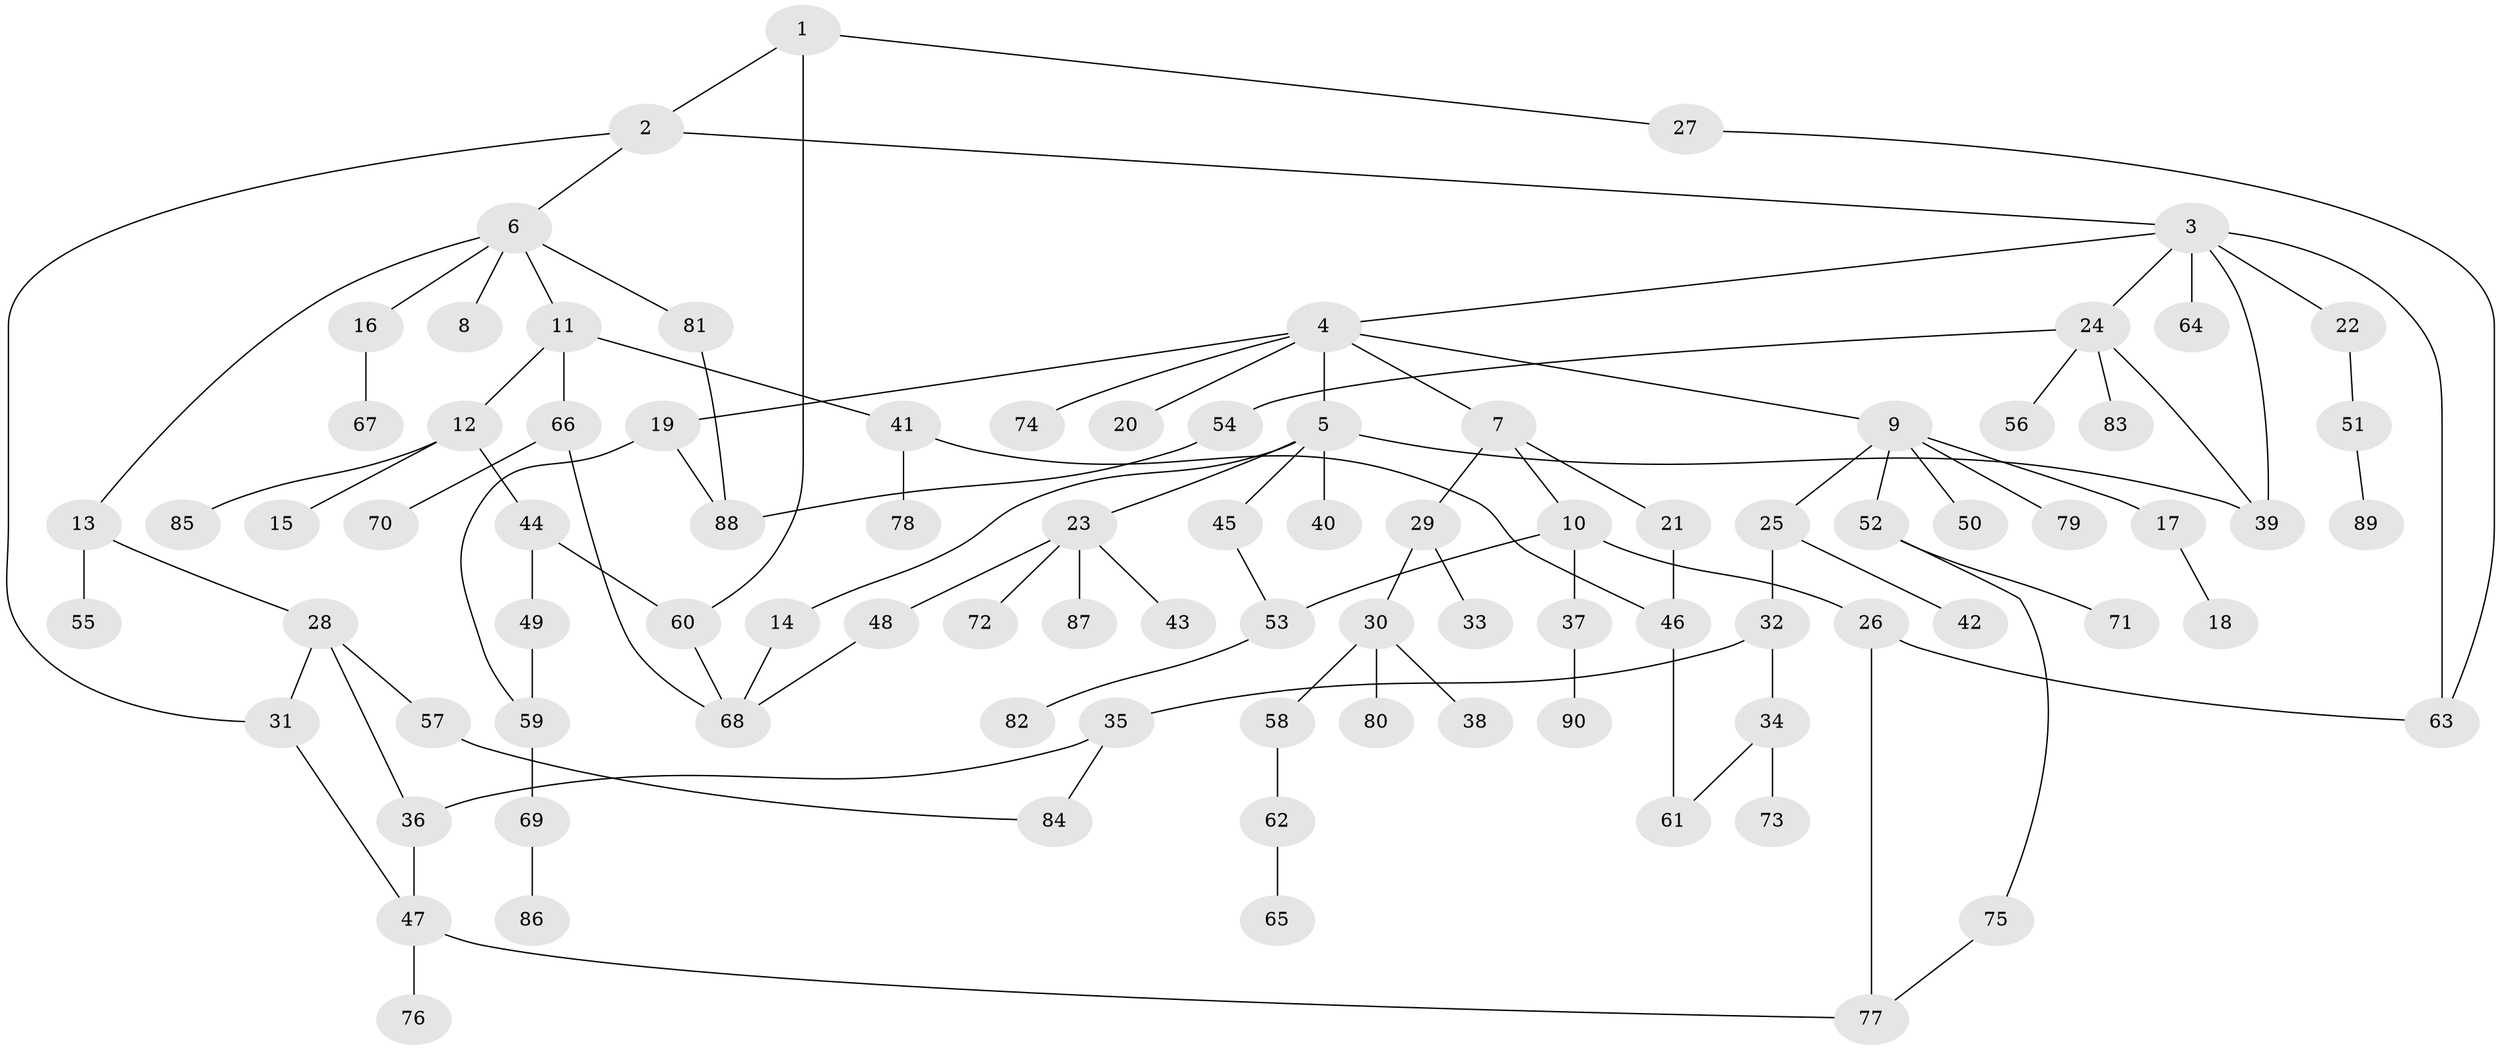 // Generated by graph-tools (version 1.1) at 2025/49/03/09/25 03:49:24]
// undirected, 90 vertices, 109 edges
graph export_dot {
graph [start="1"]
  node [color=gray90,style=filled];
  1;
  2;
  3;
  4;
  5;
  6;
  7;
  8;
  9;
  10;
  11;
  12;
  13;
  14;
  15;
  16;
  17;
  18;
  19;
  20;
  21;
  22;
  23;
  24;
  25;
  26;
  27;
  28;
  29;
  30;
  31;
  32;
  33;
  34;
  35;
  36;
  37;
  38;
  39;
  40;
  41;
  42;
  43;
  44;
  45;
  46;
  47;
  48;
  49;
  50;
  51;
  52;
  53;
  54;
  55;
  56;
  57;
  58;
  59;
  60;
  61;
  62;
  63;
  64;
  65;
  66;
  67;
  68;
  69;
  70;
  71;
  72;
  73;
  74;
  75;
  76;
  77;
  78;
  79;
  80;
  81;
  82;
  83;
  84;
  85;
  86;
  87;
  88;
  89;
  90;
  1 -- 2;
  1 -- 27;
  1 -- 60;
  2 -- 3;
  2 -- 6;
  2 -- 31;
  3 -- 4;
  3 -- 22;
  3 -- 24;
  3 -- 39;
  3 -- 64;
  3 -- 63;
  4 -- 5;
  4 -- 7;
  4 -- 9;
  4 -- 19;
  4 -- 20;
  4 -- 74;
  5 -- 14;
  5 -- 23;
  5 -- 40;
  5 -- 45;
  5 -- 39;
  6 -- 8;
  6 -- 11;
  6 -- 13;
  6 -- 16;
  6 -- 81;
  7 -- 10;
  7 -- 21;
  7 -- 29;
  9 -- 17;
  9 -- 25;
  9 -- 50;
  9 -- 52;
  9 -- 79;
  10 -- 26;
  10 -- 37;
  10 -- 53;
  11 -- 12;
  11 -- 41;
  11 -- 66;
  12 -- 15;
  12 -- 44;
  12 -- 85;
  13 -- 28;
  13 -- 55;
  14 -- 68;
  16 -- 67;
  17 -- 18;
  19 -- 59;
  19 -- 88;
  21 -- 46;
  22 -- 51;
  23 -- 43;
  23 -- 48;
  23 -- 72;
  23 -- 87;
  24 -- 54;
  24 -- 56;
  24 -- 83;
  24 -- 39;
  25 -- 32;
  25 -- 42;
  26 -- 77;
  26 -- 63;
  27 -- 63;
  28 -- 31;
  28 -- 36;
  28 -- 57;
  29 -- 30;
  29 -- 33;
  30 -- 38;
  30 -- 58;
  30 -- 80;
  31 -- 47;
  32 -- 34;
  32 -- 35;
  34 -- 73;
  34 -- 61;
  35 -- 84;
  35 -- 36;
  36 -- 47;
  37 -- 90;
  41 -- 46;
  41 -- 78;
  44 -- 49;
  44 -- 60;
  45 -- 53;
  46 -- 61;
  47 -- 76;
  47 -- 77;
  48 -- 68;
  49 -- 59;
  51 -- 89;
  52 -- 71;
  52 -- 75;
  53 -- 82;
  54 -- 88;
  57 -- 84;
  58 -- 62;
  59 -- 69;
  60 -- 68;
  62 -- 65;
  66 -- 70;
  66 -- 68;
  69 -- 86;
  75 -- 77;
  81 -- 88;
}
